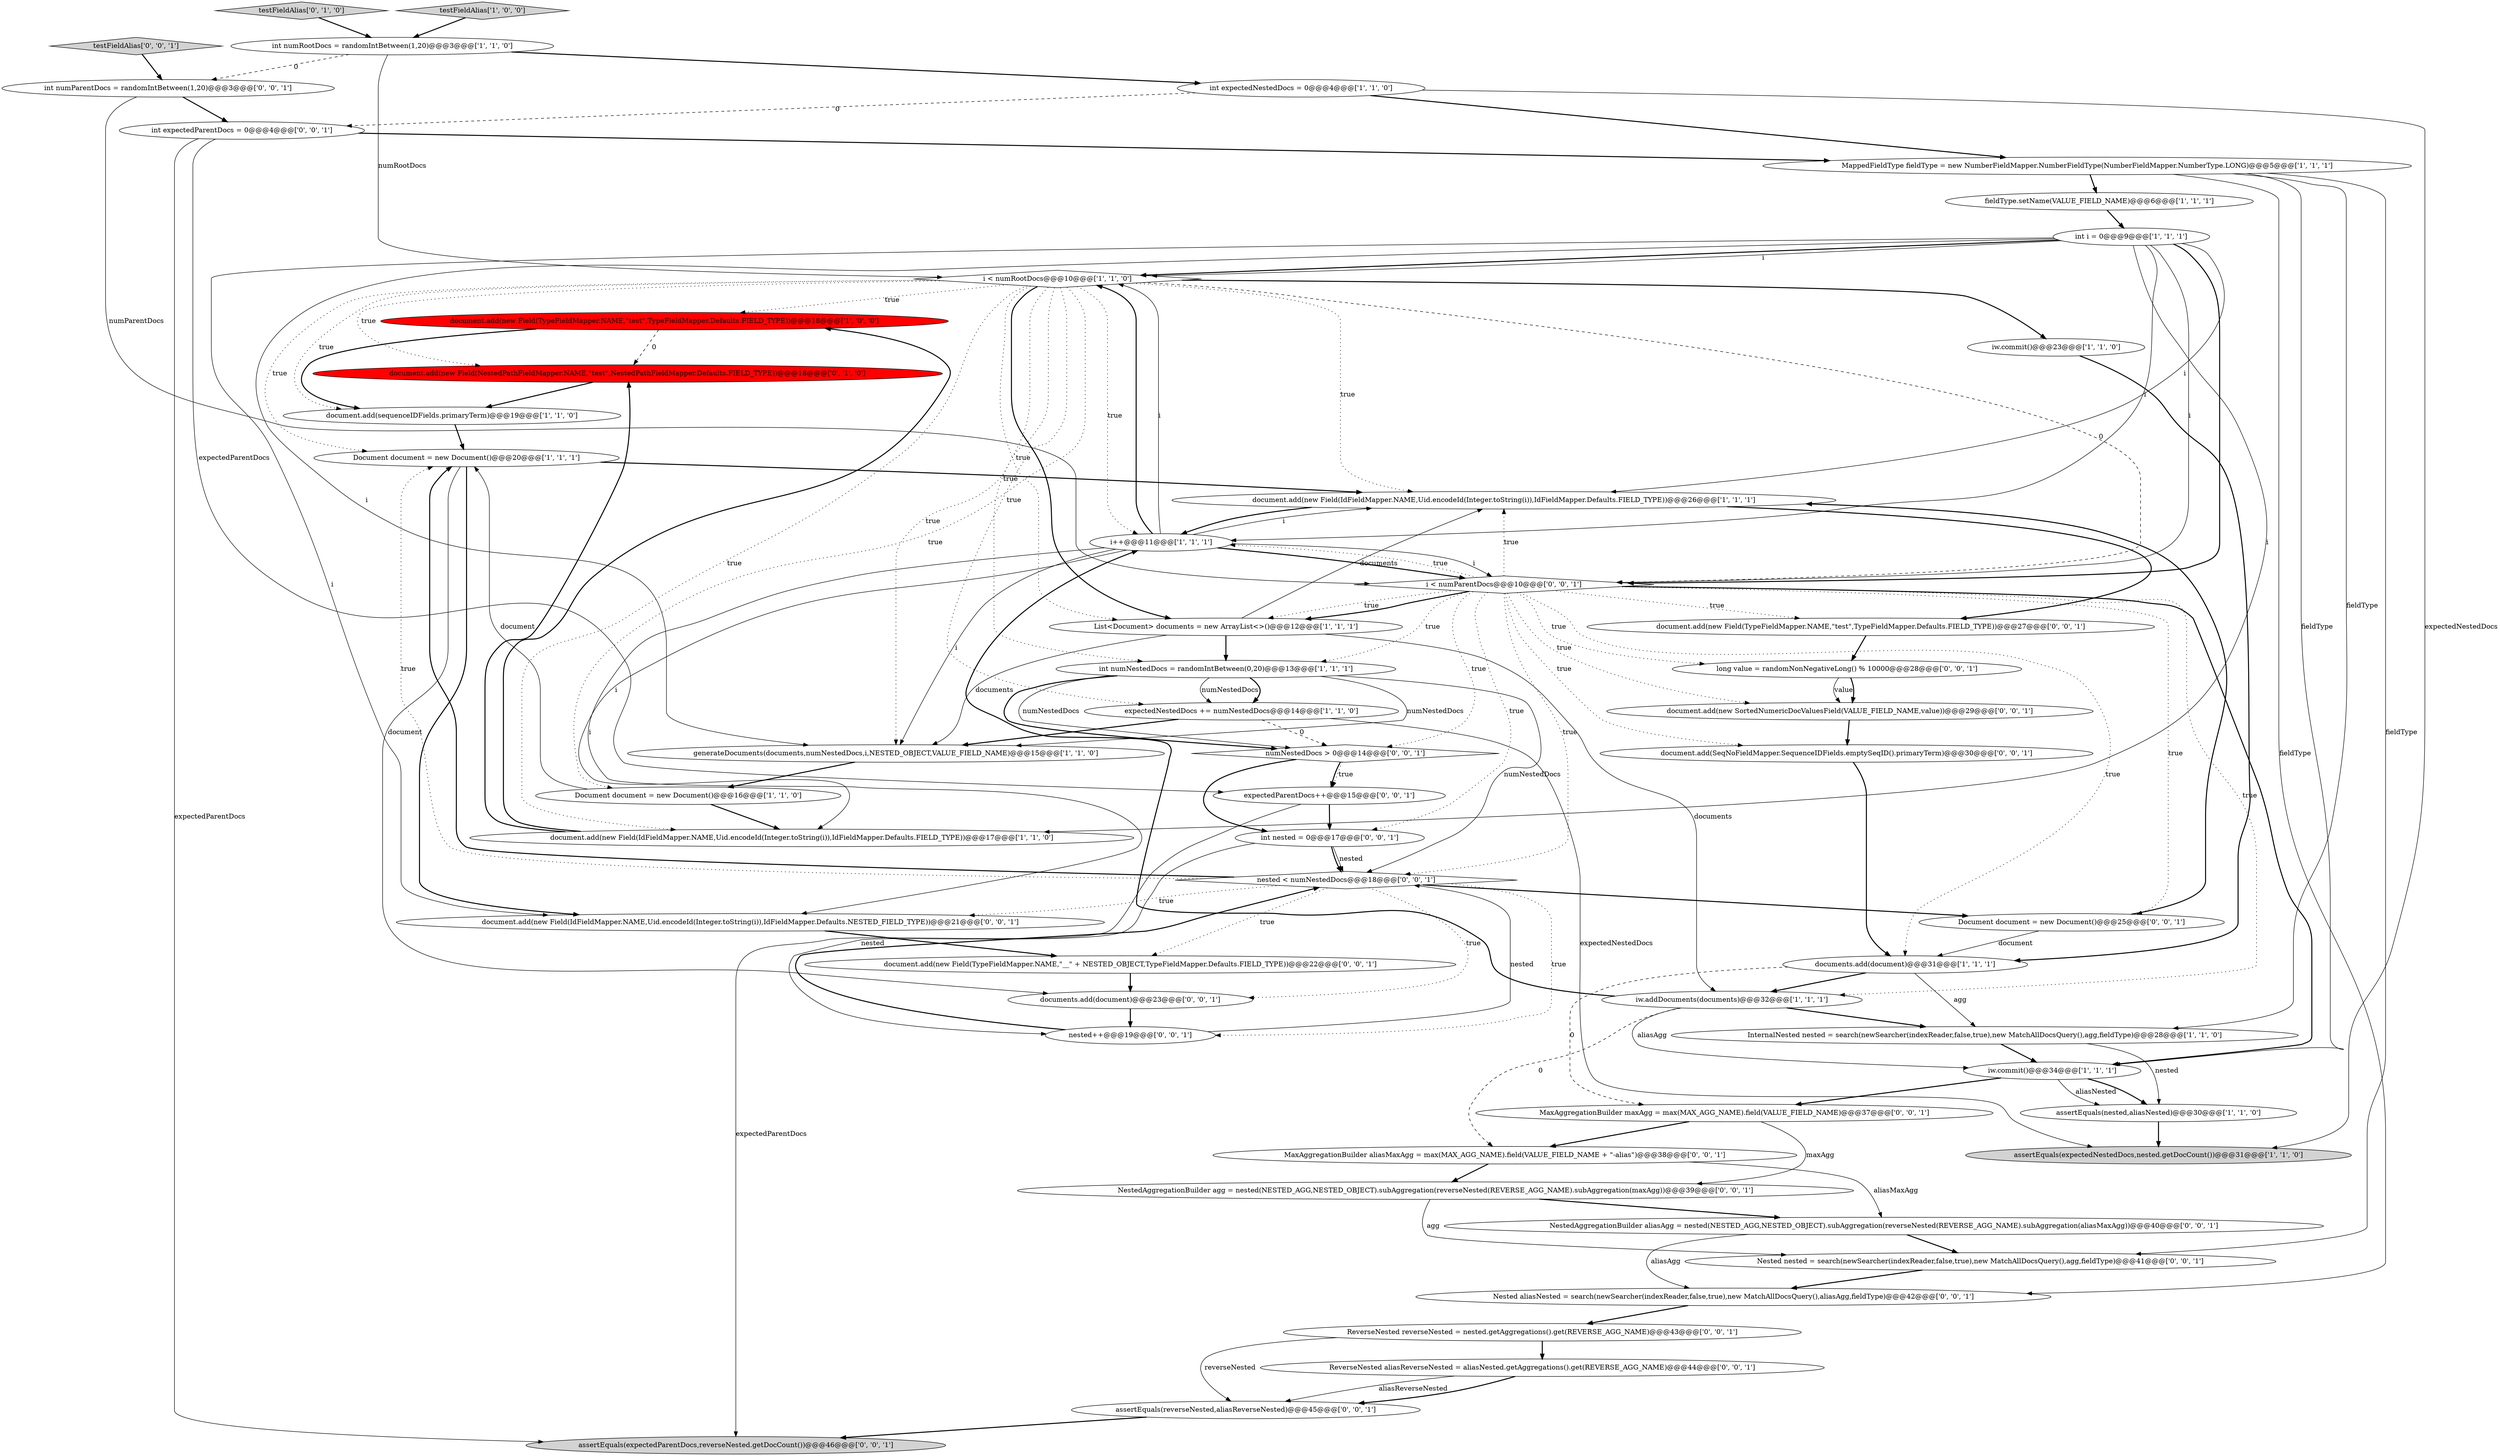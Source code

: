 digraph {
0 [style = filled, label = "assertEquals(expectedNestedDocs,nested.getDocCount())@@@31@@@['1', '1', '0']", fillcolor = lightgray, shape = ellipse image = "AAA0AAABBB1BBB"];
40 [style = filled, label = "MaxAggregationBuilder aliasMaxAgg = max(MAX_AGG_NAME).field(VALUE_FIELD_NAME + \"-alias\")@@@38@@@['0', '0', '1']", fillcolor = white, shape = ellipse image = "AAA0AAABBB3BBB"];
50 [style = filled, label = "NestedAggregationBuilder aliasAgg = nested(NESTED_AGG,NESTED_OBJECT).subAggregation(reverseNested(REVERSE_AGG_NAME).subAggregation(aliasMaxAgg))@@@40@@@['0', '0', '1']", fillcolor = white, shape = ellipse image = "AAA0AAABBB3BBB"];
20 [style = filled, label = "document.add(new Field(TypeFieldMapper.NAME,\"test\",TypeFieldMapper.Defaults.FIELD_TYPE))@@@18@@@['1', '0', '0']", fillcolor = red, shape = ellipse image = "AAA1AAABBB1BBB"];
5 [style = filled, label = "i < numRootDocs@@@10@@@['1', '1', '0']", fillcolor = white, shape = diamond image = "AAA0AAABBB1BBB"];
16 [style = filled, label = "generateDocuments(documents,numNestedDocs,i,NESTED_OBJECT,VALUE_FIELD_NAME)@@@15@@@['1', '1', '0']", fillcolor = white, shape = ellipse image = "AAA0AAABBB1BBB"];
22 [style = filled, label = "documents.add(document)@@@31@@@['1', '1', '1']", fillcolor = white, shape = ellipse image = "AAA0AAABBB1BBB"];
33 [style = filled, label = "Nested nested = search(newSearcher(indexReader,false,true),new MatchAllDocsQuery(),agg,fieldType)@@@41@@@['0', '0', '1']", fillcolor = white, shape = ellipse image = "AAA0AAABBB3BBB"];
29 [style = filled, label = "ReverseNested reverseNested = nested.getAggregations().get(REVERSE_AGG_NAME)@@@43@@@['0', '0', '1']", fillcolor = white, shape = ellipse image = "AAA0AAABBB3BBB"];
2 [style = filled, label = "Document document = new Document()@@@20@@@['1', '1', '1']", fillcolor = white, shape = ellipse image = "AAA0AAABBB1BBB"];
25 [style = filled, label = "document.add(new Field(NestedPathFieldMapper.NAME,\"test\",NestedPathFieldMapper.Defaults.FIELD_TYPE))@@@18@@@['0', '1', '0']", fillcolor = red, shape = ellipse image = "AAA1AAABBB2BBB"];
49 [style = filled, label = "document.add(new Field(TypeFieldMapper.NAME,\"__\" + NESTED_OBJECT,TypeFieldMapper.Defaults.FIELD_TYPE))@@@22@@@['0', '0', '1']", fillcolor = white, shape = ellipse image = "AAA0AAABBB3BBB"];
4 [style = filled, label = "assertEquals(nested,aliasNested)@@@30@@@['1', '1', '0']", fillcolor = white, shape = ellipse image = "AAA0AAABBB1BBB"];
41 [style = filled, label = "NestedAggregationBuilder agg = nested(NESTED_AGG,NESTED_OBJECT).subAggregation(reverseNested(REVERSE_AGG_NAME).subAggregation(maxAgg))@@@39@@@['0', '0', '1']", fillcolor = white, shape = ellipse image = "AAA0AAABBB3BBB"];
53 [style = filled, label = "nested < numNestedDocs@@@18@@@['0', '0', '1']", fillcolor = white, shape = diamond image = "AAA0AAABBB3BBB"];
26 [style = filled, label = "testFieldAlias['0', '1', '0']", fillcolor = lightgray, shape = diamond image = "AAA0AAABBB2BBB"];
31 [style = filled, label = "Document document = new Document()@@@25@@@['0', '0', '1']", fillcolor = white, shape = ellipse image = "AAA0AAABBB3BBB"];
18 [style = filled, label = "iw.addDocuments(documents)@@@32@@@['1', '1', '1']", fillcolor = white, shape = ellipse image = "AAA0AAABBB1BBB"];
46 [style = filled, label = "int expectedParentDocs = 0@@@4@@@['0', '0', '1']", fillcolor = white, shape = ellipse image = "AAA0AAABBB3BBB"];
38 [style = filled, label = "assertEquals(reverseNested,aliasReverseNested)@@@45@@@['0', '0', '1']", fillcolor = white, shape = ellipse image = "AAA0AAABBB3BBB"];
42 [style = filled, label = "assertEquals(expectedParentDocs,reverseNested.getDocCount())@@@46@@@['0', '0', '1']", fillcolor = lightgray, shape = ellipse image = "AAA0AAABBB3BBB"];
23 [style = filled, label = "fieldType.setName(VALUE_FIELD_NAME)@@@6@@@['1', '1', '1']", fillcolor = white, shape = ellipse image = "AAA0AAABBB1BBB"];
45 [style = filled, label = "int nested = 0@@@17@@@['0', '0', '1']", fillcolor = white, shape = ellipse image = "AAA0AAABBB3BBB"];
24 [style = filled, label = "iw.commit()@@@34@@@['1', '1', '1']", fillcolor = white, shape = ellipse image = "AAA0AAABBB1BBB"];
3 [style = filled, label = "document.add(new Field(IdFieldMapper.NAME,Uid.encodeId(Integer.toString(i)),IdFieldMapper.Defaults.FIELD_TYPE))@@@26@@@['1', '1', '1']", fillcolor = white, shape = ellipse image = "AAA0AAABBB1BBB"];
28 [style = filled, label = "document.add(new Field(IdFieldMapper.NAME,Uid.encodeId(Integer.toString(i)),IdFieldMapper.Defaults.NESTED_FIELD_TYPE))@@@21@@@['0', '0', '1']", fillcolor = white, shape = ellipse image = "AAA0AAABBB3BBB"];
51 [style = filled, label = "document.add(new SortedNumericDocValuesField(VALUE_FIELD_NAME,value))@@@29@@@['0', '0', '1']", fillcolor = white, shape = ellipse image = "AAA0AAABBB3BBB"];
48 [style = filled, label = "documents.add(document)@@@23@@@['0', '0', '1']", fillcolor = white, shape = ellipse image = "AAA0AAABBB3BBB"];
1 [style = filled, label = "i++@@@11@@@['1', '1', '1']", fillcolor = white, shape = ellipse image = "AAA0AAABBB1BBB"];
6 [style = filled, label = "int numRootDocs = randomIntBetween(1,20)@@@3@@@['1', '1', '0']", fillcolor = white, shape = ellipse image = "AAA0AAABBB1BBB"];
10 [style = filled, label = "List<Document> documents = new ArrayList<>()@@@12@@@['1', '1', '1']", fillcolor = white, shape = ellipse image = "AAA0AAABBB1BBB"];
11 [style = filled, label = "testFieldAlias['1', '0', '0']", fillcolor = lightgray, shape = diamond image = "AAA0AAABBB1BBB"];
39 [style = filled, label = "testFieldAlias['0', '0', '1']", fillcolor = lightgray, shape = diamond image = "AAA0AAABBB3BBB"];
19 [style = filled, label = "InternalNested nested = search(newSearcher(indexReader,false,true),new MatchAllDocsQuery(),agg,fieldType)@@@28@@@['1', '1', '0']", fillcolor = white, shape = ellipse image = "AAA0AAABBB1BBB"];
14 [style = filled, label = "document.add(new Field(IdFieldMapper.NAME,Uid.encodeId(Integer.toString(i)),IdFieldMapper.Defaults.FIELD_TYPE))@@@17@@@['1', '1', '0']", fillcolor = white, shape = ellipse image = "AAA0AAABBB1BBB"];
44 [style = filled, label = "ReverseNested aliasReverseNested = aliasNested.getAggregations().get(REVERSE_AGG_NAME)@@@44@@@['0', '0', '1']", fillcolor = white, shape = ellipse image = "AAA0AAABBB3BBB"];
37 [style = filled, label = "long value = randomNonNegativeLong() % 10000@@@28@@@['0', '0', '1']", fillcolor = white, shape = ellipse image = "AAA0AAABBB3BBB"];
12 [style = filled, label = "MappedFieldType fieldType = new NumberFieldMapper.NumberFieldType(NumberFieldMapper.NumberType.LONG)@@@5@@@['1', '1', '1']", fillcolor = white, shape = ellipse image = "AAA0AAABBB1BBB"];
13 [style = filled, label = "int i = 0@@@9@@@['1', '1', '1']", fillcolor = white, shape = ellipse image = "AAA0AAABBB1BBB"];
8 [style = filled, label = "expectedNestedDocs += numNestedDocs@@@14@@@['1', '1', '0']", fillcolor = white, shape = ellipse image = "AAA0AAABBB1BBB"];
43 [style = filled, label = "nested++@@@19@@@['0', '0', '1']", fillcolor = white, shape = ellipse image = "AAA0AAABBB3BBB"];
36 [style = filled, label = "document.add(new Field(TypeFieldMapper.NAME,\"test\",TypeFieldMapper.Defaults.FIELD_TYPE))@@@27@@@['0', '0', '1']", fillcolor = white, shape = ellipse image = "AAA0AAABBB3BBB"];
7 [style = filled, label = "Document document = new Document()@@@16@@@['1', '1', '0']", fillcolor = white, shape = ellipse image = "AAA0AAABBB1BBB"];
52 [style = filled, label = "numNestedDocs > 0@@@14@@@['0', '0', '1']", fillcolor = white, shape = diamond image = "AAA0AAABBB3BBB"];
47 [style = filled, label = "MaxAggregationBuilder maxAgg = max(MAX_AGG_NAME).field(VALUE_FIELD_NAME)@@@37@@@['0', '0', '1']", fillcolor = white, shape = ellipse image = "AAA0AAABBB3BBB"];
15 [style = filled, label = "int numNestedDocs = randomIntBetween(0,20)@@@13@@@['1', '1', '1']", fillcolor = white, shape = ellipse image = "AAA0AAABBB1BBB"];
17 [style = filled, label = "iw.commit()@@@23@@@['1', '1', '0']", fillcolor = white, shape = ellipse image = "AAA0AAABBB1BBB"];
27 [style = filled, label = "Nested aliasNested = search(newSearcher(indexReader,false,true),new MatchAllDocsQuery(),aliasAgg,fieldType)@@@42@@@['0', '0', '1']", fillcolor = white, shape = ellipse image = "AAA0AAABBB3BBB"];
35 [style = filled, label = "expectedParentDocs++@@@15@@@['0', '0', '1']", fillcolor = white, shape = ellipse image = "AAA0AAABBB3BBB"];
32 [style = filled, label = "document.add(SeqNoFieldMapper.SequenceIDFields.emptySeqID().primaryTerm)@@@30@@@['0', '0', '1']", fillcolor = white, shape = ellipse image = "AAA0AAABBB3BBB"];
30 [style = filled, label = "int numParentDocs = randomIntBetween(1,20)@@@3@@@['0', '0', '1']", fillcolor = white, shape = ellipse image = "AAA0AAABBB3BBB"];
21 [style = filled, label = "document.add(sequenceIDFields.primaryTerm)@@@19@@@['1', '1', '0']", fillcolor = white, shape = ellipse image = "AAA0AAABBB1BBB"];
34 [style = filled, label = "i < numParentDocs@@@10@@@['0', '0', '1']", fillcolor = white, shape = diamond image = "AAA0AAABBB3BBB"];
9 [style = filled, label = "int expectedNestedDocs = 0@@@4@@@['1', '1', '0']", fillcolor = white, shape = ellipse image = "AAA0AAABBB1BBB"];
1->5 [style = bold, label=""];
8->16 [style = bold, label=""];
50->27 [style = solid, label="aliasAgg"];
32->22 [style = bold, label=""];
14->25 [style = bold, label=""];
34->45 [style = dotted, label="true"];
12->19 [style = solid, label="fieldType"];
5->1 [style = dotted, label="true"];
1->5 [style = solid, label="i"];
16->7 [style = bold, label=""];
49->48 [style = bold, label=""];
6->5 [style = solid, label="numRootDocs"];
15->8 [style = solid, label="numNestedDocs"];
18->24 [style = solid, label="aliasAgg"];
38->42 [style = bold, label=""];
12->33 [style = solid, label="fieldType"];
51->32 [style = bold, label=""];
21->2 [style = bold, label=""];
19->24 [style = bold, label=""];
7->14 [style = bold, label=""];
3->36 [style = bold, label=""];
34->24 [style = bold, label=""];
20->25 [style = dashed, label="0"];
23->13 [style = bold, label=""];
15->52 [style = bold, label=""];
48->43 [style = bold, label=""];
30->46 [style = bold, label=""];
43->53 [style = bold, label=""];
34->51 [style = dotted, label="true"];
35->45 [style = bold, label=""];
29->44 [style = bold, label=""];
7->2 [style = solid, label="document"];
2->48 [style = solid, label="document"];
1->3 [style = solid, label="i"];
53->43 [style = dotted, label="true"];
9->46 [style = dashed, label="0"];
34->37 [style = dotted, label="true"];
2->28 [style = bold, label=""];
22->19 [style = solid, label="agg"];
25->21 [style = bold, label=""];
14->20 [style = bold, label=""];
52->35 [style = bold, label=""];
15->52 [style = solid, label="numNestedDocs"];
53->49 [style = dotted, label="true"];
5->10 [style = bold, label=""];
13->34 [style = bold, label=""];
13->3 [style = solid, label="i"];
53->48 [style = dotted, label="true"];
34->52 [style = dotted, label="true"];
15->53 [style = solid, label="numNestedDocs"];
34->18 [style = dotted, label="true"];
35->42 [style = solid, label="expectedParentDocs"];
18->19 [style = bold, label=""];
1->14 [style = solid, label="i"];
52->45 [style = bold, label=""];
44->38 [style = solid, label="aliasReverseNested"];
5->3 [style = dotted, label="true"];
26->6 [style = bold, label=""];
12->24 [style = solid, label="fieldType"];
5->17 [style = bold, label=""];
33->27 [style = bold, label=""];
24->47 [style = bold, label=""];
5->34 [style = dashed, label="0"];
44->38 [style = bold, label=""];
37->51 [style = solid, label="value"];
4->0 [style = bold, label=""];
34->22 [style = dotted, label="true"];
22->18 [style = bold, label=""];
24->4 [style = solid, label="aliasNested"];
34->31 [style = dotted, label="true"];
18->1 [style = bold, label=""];
5->25 [style = dotted, label="true"];
5->7 [style = dotted, label="true"];
13->5 [style = bold, label=""];
13->14 [style = solid, label="i"];
36->37 [style = bold, label=""];
34->53 [style = dotted, label="true"];
27->29 [style = bold, label=""];
31->3 [style = bold, label=""];
41->33 [style = solid, label="agg"];
30->34 [style = solid, label="numParentDocs"];
5->8 [style = dotted, label="true"];
41->50 [style = bold, label=""];
13->16 [style = solid, label="i"];
40->50 [style = solid, label="aliasMaxAgg"];
18->40 [style = dashed, label="0"];
3->1 [style = bold, label=""];
9->0 [style = solid, label="expectedNestedDocs"];
47->40 [style = bold, label=""];
13->1 [style = solid, label="i"];
5->10 [style = dotted, label="true"];
2->3 [style = bold, label=""];
34->36 [style = dotted, label="true"];
28->49 [style = bold, label=""];
13->5 [style = solid, label="i"];
46->42 [style = solid, label="expectedParentDocs"];
34->10 [style = dotted, label="true"];
15->16 [style = solid, label="numNestedDocs"];
1->34 [style = solid, label="i"];
53->28 [style = dotted, label="true"];
45->53 [style = bold, label=""];
34->1 [style = dotted, label="true"];
45->53 [style = solid, label="nested"];
5->15 [style = dotted, label="true"];
1->34 [style = bold, label=""];
47->41 [style = solid, label="maxAgg"];
34->15 [style = dotted, label="true"];
5->16 [style = dotted, label="true"];
5->21 [style = dotted, label="true"];
43->53 [style = solid, label="nested"];
50->33 [style = bold, label=""];
9->12 [style = bold, label=""];
10->16 [style = solid, label="documents"];
13->28 [style = solid, label="i"];
53->2 [style = dotted, label="true"];
29->38 [style = solid, label="reverseNested"];
15->8 [style = bold, label=""];
10->3 [style = solid, label="documents"];
8->0 [style = solid, label="expectedNestedDocs"];
1->28 [style = solid, label="i"];
31->22 [style = solid, label="document"];
8->52 [style = dashed, label="0"];
5->2 [style = dotted, label="true"];
34->32 [style = dotted, label="true"];
5->14 [style = dotted, label="true"];
22->47 [style = dashed, label="0"];
19->4 [style = solid, label="nested"];
10->15 [style = bold, label=""];
10->18 [style = solid, label="documents"];
46->12 [style = bold, label=""];
37->51 [style = bold, label=""];
46->35 [style = solid, label="expectedParentDocs"];
11->6 [style = bold, label=""];
45->43 [style = solid, label="nested"];
53->31 [style = bold, label=""];
17->22 [style = bold, label=""];
34->10 [style = bold, label=""];
53->2 [style = bold, label=""];
20->21 [style = bold, label=""];
39->30 [style = bold, label=""];
1->16 [style = solid, label="i"];
24->4 [style = bold, label=""];
34->3 [style = dotted, label="true"];
40->41 [style = bold, label=""];
52->35 [style = dotted, label="true"];
5->20 [style = dotted, label="true"];
6->30 [style = dashed, label="0"];
12->23 [style = bold, label=""];
6->9 [style = bold, label=""];
12->27 [style = solid, label="fieldType"];
13->34 [style = solid, label="i"];
}
